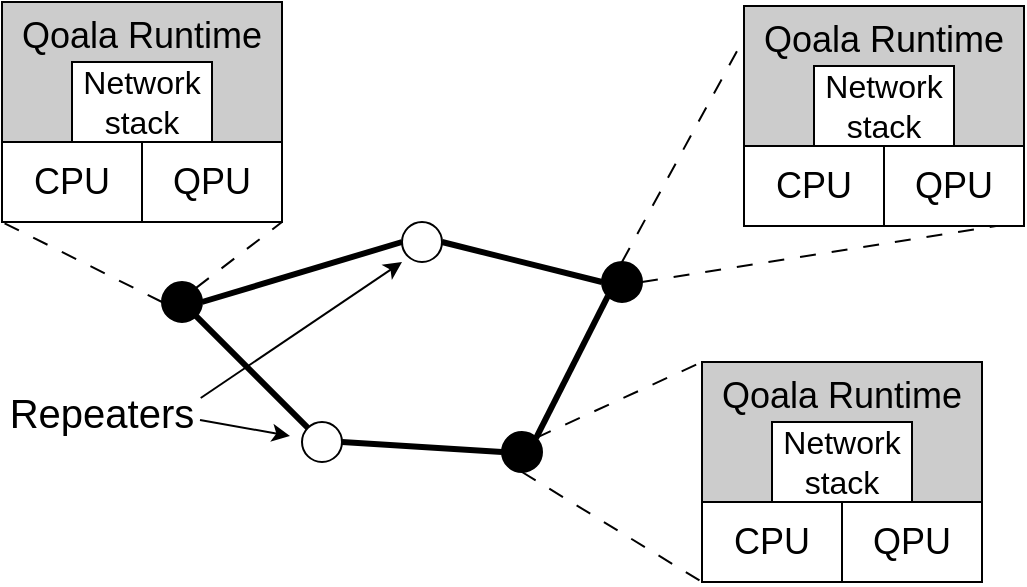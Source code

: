 <mxfile version="22.1.1" type="embed">
    <diagram id="Q91hMCyBM__cLPV1unGs" name="Page-1">
        <mxGraphModel dx="1532" dy="492" grid="1" gridSize="10" guides="1" tooltips="1" connect="1" arrows="1" fold="1" page="1" pageScale="1" pageWidth="850" pageHeight="1100" math="0" shadow="0">
            <root>
                <mxCell id="0"/>
                <mxCell id="1" parent="0"/>
                <mxCell id="22" style="edgeStyle=none;html=1;exitX=1;exitY=1;exitDx=0;exitDy=0;entryX=0;entryY=0;entryDx=0;entryDy=0;endArrow=none;endFill=0;strokeWidth=3;" parent="1" source="18" target="20" edge="1">
                    <mxGeometry relative="1" as="geometry"/>
                </mxCell>
                <mxCell id="24" style="edgeStyle=none;html=1;endArrow=none;endFill=0;exitX=1;exitY=0.5;exitDx=0;exitDy=0;entryX=0;entryY=0.5;entryDx=0;entryDy=0;strokeWidth=3;" parent="1" source="18" target="27" edge="1">
                    <mxGeometry relative="1" as="geometry">
                        <mxPoint x="170" y="300" as="sourcePoint"/>
                        <mxPoint x="260" y="260" as="targetPoint"/>
                    </mxGeometry>
                </mxCell>
                <mxCell id="18" value="" style="ellipse;whiteSpace=wrap;html=1;aspect=fixed;fillColor=#000000;" parent="1" vertex="1">
                    <mxGeometry x="80" y="300" width="20" height="20" as="geometry"/>
                </mxCell>
                <mxCell id="23" style="edgeStyle=none;html=1;endArrow=none;endFill=0;entryX=1;entryY=0.5;entryDx=0;entryDy=0;exitX=0;exitY=0.5;exitDx=0;exitDy=0;strokeWidth=3;" parent="1" source="25" target="20" edge="1">
                    <mxGeometry relative="1" as="geometry">
                        <mxPoint x="230" y="370" as="targetPoint"/>
                        <mxPoint x="390" y="360" as="sourcePoint"/>
                    </mxGeometry>
                </mxCell>
                <mxCell id="19" value="" style="ellipse;whiteSpace=wrap;html=1;aspect=fixed;fillColor=#000000;" parent="1" vertex="1">
                    <mxGeometry x="300" y="290" width="20" height="20" as="geometry"/>
                </mxCell>
                <mxCell id="44" style="edgeStyle=none;html=1;exitX=0.5;exitY=1;exitDx=0;exitDy=0;entryX=0;entryY=1;entryDx=0;entryDy=0;endArrow=none;endFill=0;dashed=1;dashPattern=8 8;" parent="1" source="25" target="12" edge="1">
                    <mxGeometry relative="1" as="geometry"/>
                </mxCell>
                <mxCell id="20" value="" style="ellipse;whiteSpace=wrap;html=1;aspect=fixed;fillColor=#FFFFFF;" parent="1" vertex="1">
                    <mxGeometry x="150" y="370" width="20" height="20" as="geometry"/>
                </mxCell>
                <mxCell id="29" style="edgeStyle=none;html=1;entryX=0;entryY=1;entryDx=0;entryDy=0;endArrow=none;endFill=0;strokeWidth=3;exitX=1;exitY=0;exitDx=0;exitDy=0;" parent="1" source="25" target="19" edge="1">
                    <mxGeometry relative="1" as="geometry">
                        <mxPoint x="280" y="350" as="sourcePoint"/>
                    </mxGeometry>
                </mxCell>
                <mxCell id="25" value="" style="ellipse;whiteSpace=wrap;html=1;aspect=fixed;fillColor=#000000;" parent="1" vertex="1">
                    <mxGeometry x="250" y="375" width="20" height="20" as="geometry"/>
                </mxCell>
                <mxCell id="30" style="edgeStyle=none;html=1;exitX=1;exitY=0.5;exitDx=0;exitDy=0;entryX=0;entryY=0.5;entryDx=0;entryDy=0;endArrow=none;endFill=0;strokeWidth=3;" parent="1" source="27" target="19" edge="1">
                    <mxGeometry relative="1" as="geometry"/>
                </mxCell>
                <mxCell id="27" value="" style="ellipse;whiteSpace=wrap;html=1;aspect=fixed;fillColor=none;" parent="1" vertex="1">
                    <mxGeometry x="200" y="270" width="20" height="20" as="geometry"/>
                </mxCell>
                <mxCell id="45" style="edgeStyle=none;html=1;exitX=1;exitY=0;exitDx=0;exitDy=0;entryX=0;entryY=0;entryDx=0;entryDy=0;endArrow=none;endFill=0;dashed=1;dashPattern=8 8;" parent="1" source="25" target="14" edge="1">
                    <mxGeometry relative="1" as="geometry">
                        <mxPoint x="210" y="405" as="sourcePoint"/>
                        <mxPoint x="150" y="440" as="targetPoint"/>
                    </mxGeometry>
                </mxCell>
                <mxCell id="46" style="edgeStyle=none;html=1;exitX=1;exitY=0.5;exitDx=0;exitDy=0;entryX=1;entryY=1;entryDx=0;entryDy=0;endArrow=none;endFill=0;dashed=1;dashPattern=8 8;" parent="1" source="19" edge="1">
                    <mxGeometry relative="1" as="geometry">
                        <mxPoint x="230" y="405" as="sourcePoint"/>
                        <mxPoint x="510" y="270" as="targetPoint"/>
                    </mxGeometry>
                </mxCell>
                <mxCell id="48" style="edgeStyle=none;html=1;exitX=0.5;exitY=0;exitDx=0;exitDy=0;entryX=0;entryY=0;entryDx=0;entryDy=0;endArrow=none;endFill=0;dashed=1;dashPattern=8 8;" parent="1" source="19" edge="1">
                    <mxGeometry relative="1" as="geometry">
                        <mxPoint x="410" y="280" as="sourcePoint"/>
                        <mxPoint x="370" y="180" as="targetPoint"/>
                    </mxGeometry>
                </mxCell>
                <mxCell id="49" style="edgeStyle=none;html=1;exitX=1;exitY=0;exitDx=0;exitDy=0;entryX=1;entryY=1;entryDx=0;entryDy=0;endArrow=none;endFill=0;dashed=1;dashPattern=8 8;" parent="1" source="18" edge="1">
                    <mxGeometry relative="1" as="geometry">
                        <mxPoint x="410" y="280" as="sourcePoint"/>
                        <mxPoint x="140" y="270" as="targetPoint"/>
                    </mxGeometry>
                </mxCell>
                <mxCell id="50" style="edgeStyle=none;html=1;exitX=0;exitY=0.5;exitDx=0;exitDy=0;entryX=0;entryY=1;entryDx=0;entryDy=0;endArrow=none;endFill=0;dashed=1;dashPattern=8 8;" parent="1" source="18" edge="1">
                    <mxGeometry relative="1" as="geometry">
                        <mxPoint x="107" y="313" as="sourcePoint"/>
                        <mxPoint y="270" as="targetPoint"/>
                    </mxGeometry>
                </mxCell>
                <mxCell id="52" style="edgeStyle=none;html=1;exitX=1.117;exitY=0.267;exitDx=0;exitDy=0;exitPerimeter=0;" parent="1" source="51" edge="1">
                    <mxGeometry relative="1" as="geometry">
                        <mxPoint x="200" y="290" as="targetPoint"/>
                        <mxPoint x="85" y="383" as="sourcePoint"/>
                    </mxGeometry>
                </mxCell>
                <mxCell id="53" style="edgeStyle=none;html=1;" parent="1" edge="1">
                    <mxGeometry relative="1" as="geometry">
                        <mxPoint x="144" y="377" as="targetPoint"/>
                        <mxPoint x="99" y="369" as="sourcePoint"/>
                    </mxGeometry>
                </mxCell>
                <mxCell id="51" value="Repeaters" style="text;html=1;strokeColor=none;fillColor=none;align=center;verticalAlign=middle;whiteSpace=wrap;rounded=0;fontSize=20;" parent="1" vertex="1">
                    <mxGeometry x="10" y="350" width="80" height="30" as="geometry"/>
                </mxCell>
                <mxCell id="56" value="" style="group" parent="1" vertex="1" connectable="0">
                    <mxGeometry x="350" y="340" width="140" height="110" as="geometry"/>
                </mxCell>
                <mxCell id="12" value="CPU" style="rounded=0;whiteSpace=wrap;html=1;fillStyle=auto;fillColor=#FFFFFF;fontSize=18;" parent="56" vertex="1">
                    <mxGeometry y="70" width="70" height="40" as="geometry"/>
                </mxCell>
                <mxCell id="13" value="QPU" style="rounded=0;whiteSpace=wrap;html=1;fillStyle=auto;fillColor=#FFFFFF;fontSize=18;" parent="56" vertex="1">
                    <mxGeometry x="70" y="70" width="70" height="40" as="geometry"/>
                </mxCell>
                <mxCell id="14" value="Qoala Runtime" style="rounded=0;whiteSpace=wrap;html=1;horizontal=1;verticalAlign=top;fillColor=#CCCCCC;fillStyle=auto;fontSize=18;" parent="56" vertex="1">
                    <mxGeometry width="140" height="70" as="geometry"/>
                </mxCell>
                <mxCell id="31" value="Network&lt;br style=&quot;font-size: 16px;&quot;&gt;stack" style="rounded=0;whiteSpace=wrap;html=1;fillStyle=auto;fillColor=#FFFFFF;fontSize=16;" parent="56" vertex="1">
                    <mxGeometry x="35" y="30" width="70" height="40" as="geometry"/>
                </mxCell>
                <mxCell id="62" value="" style="group" parent="1" vertex="1" connectable="0">
                    <mxGeometry x="371" y="162" width="140" height="110" as="geometry"/>
                </mxCell>
                <mxCell id="63" value="CPU" style="rounded=0;whiteSpace=wrap;html=1;fillStyle=auto;fillColor=#FFFFFF;fontSize=18;" parent="62" vertex="1">
                    <mxGeometry y="70" width="70" height="40" as="geometry"/>
                </mxCell>
                <mxCell id="64" value="QPU" style="rounded=0;whiteSpace=wrap;html=1;fillStyle=auto;fillColor=#FFFFFF;fontSize=18;" parent="62" vertex="1">
                    <mxGeometry x="70" y="70" width="70" height="40" as="geometry"/>
                </mxCell>
                <mxCell id="65" value="Qoala Runtime" style="rounded=0;whiteSpace=wrap;html=1;horizontal=1;verticalAlign=top;fillColor=#CCCCCC;fillStyle=auto;fontSize=18;" parent="62" vertex="1">
                    <mxGeometry width="140" height="70" as="geometry"/>
                </mxCell>
                <mxCell id="66" value="Network&lt;br style=&quot;font-size: 16px;&quot;&gt;stack" style="rounded=0;whiteSpace=wrap;html=1;fillStyle=auto;fillColor=#FFFFFF;fontSize=16;" parent="62" vertex="1">
                    <mxGeometry x="35" y="30" width="70" height="40" as="geometry"/>
                </mxCell>
                <mxCell id="82" value="" style="group" parent="1" vertex="1" connectable="0">
                    <mxGeometry y="160" width="140" height="110" as="geometry"/>
                </mxCell>
                <mxCell id="83" value="CPU" style="rounded=0;whiteSpace=wrap;html=1;fillStyle=auto;fillColor=#FFFFFF;fontSize=18;" parent="82" vertex="1">
                    <mxGeometry y="70" width="70" height="40" as="geometry"/>
                </mxCell>
                <mxCell id="84" value="QPU" style="rounded=0;whiteSpace=wrap;html=1;fillStyle=auto;fillColor=#FFFFFF;fontSize=18;" parent="82" vertex="1">
                    <mxGeometry x="70" y="70" width="70" height="40" as="geometry"/>
                </mxCell>
                <mxCell id="85" value="Qoala Runtime" style="rounded=0;whiteSpace=wrap;html=1;horizontal=1;verticalAlign=top;fillColor=#CCCCCC;fillStyle=auto;fontSize=18;" parent="82" vertex="1">
                    <mxGeometry width="140" height="70" as="geometry"/>
                </mxCell>
                <mxCell id="86" value="Network&lt;br style=&quot;font-size: 16px;&quot;&gt;stack" style="rounded=0;whiteSpace=wrap;html=1;fillStyle=auto;fillColor=#FFFFFF;fontSize=16;" parent="82" vertex="1">
                    <mxGeometry x="35" y="30" width="70" height="40" as="geometry"/>
                </mxCell>
            </root>
        </mxGraphModel>
    </diagram>
</mxfile>